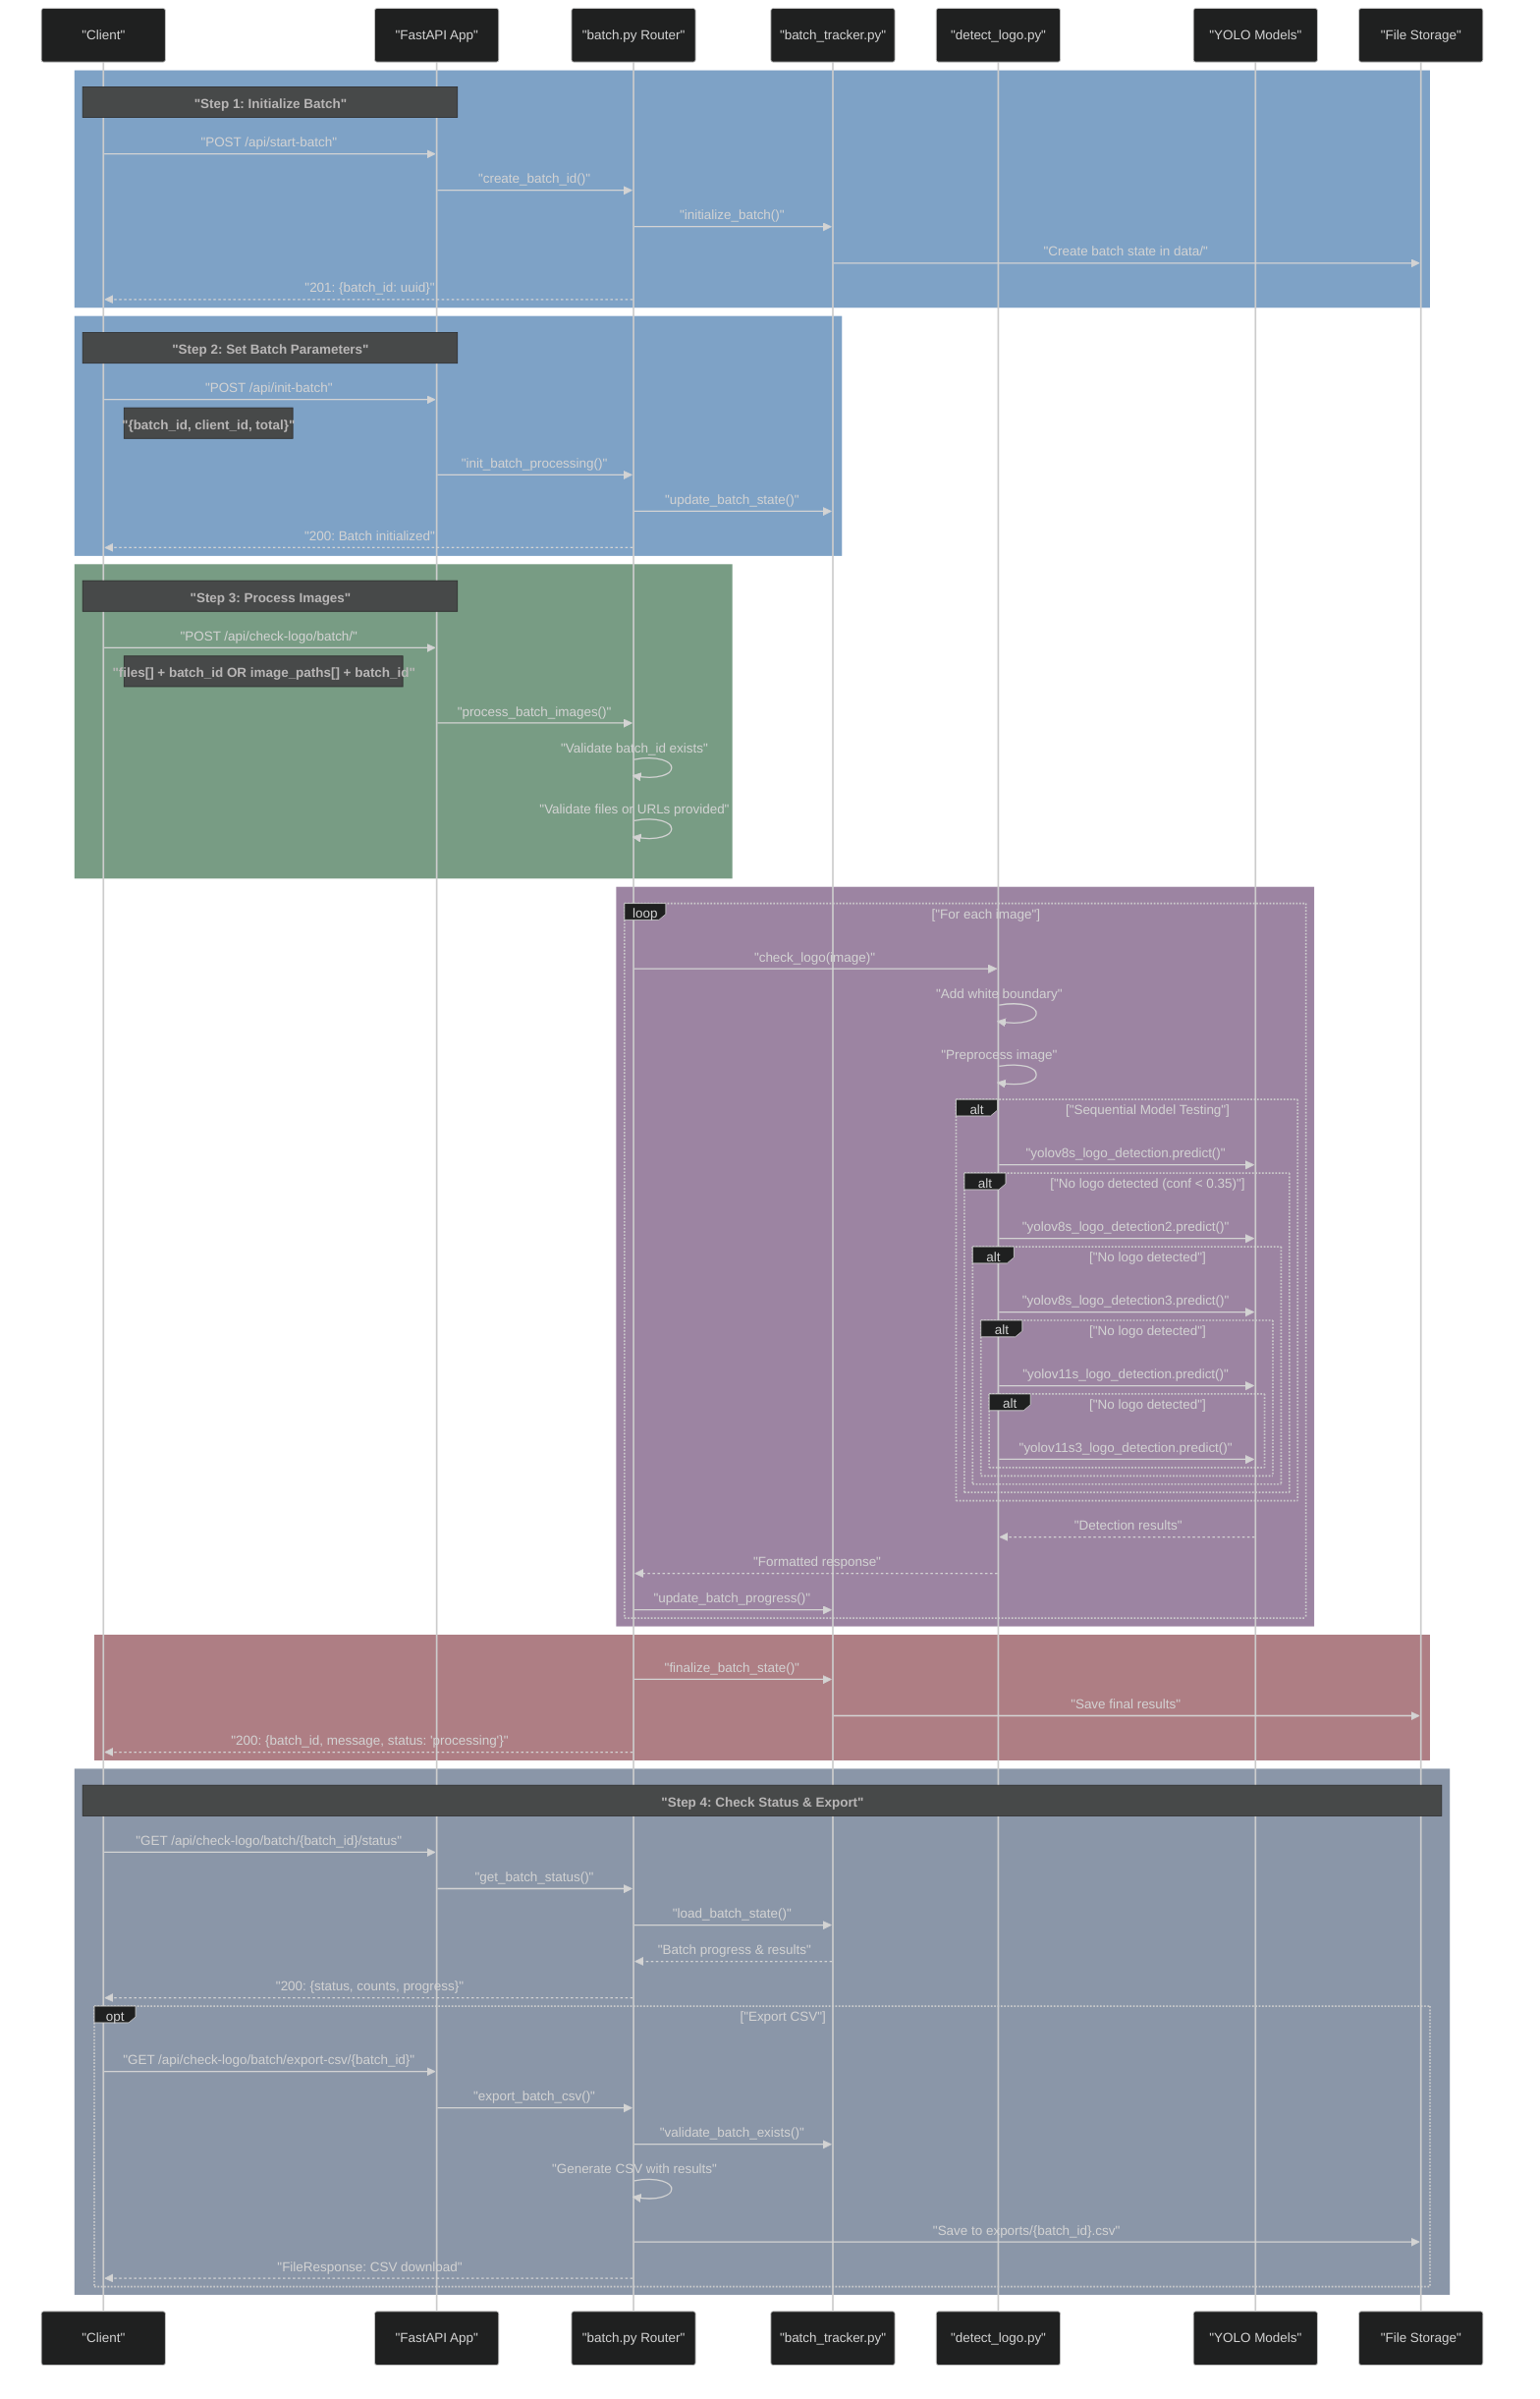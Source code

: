 %%{init: {'theme': 'dark', 'themeVariables': { 'fontFamily': 'arial', 'fontSize': '18px', 'fontWeight': 'bold', 'messageFontWeight': 'bold', 'noteFontWeight': 'bold'}}}%%
sequenceDiagram
    participant C as "Client"
    participant A as "FastAPI App"
    participant B as "batch.py Router"
    participant T as "batch_tracker.py"
    participant D as "detect_logo.py"
    participant M as "YOLO Models"
    participant S as "File Storage"

    rect rgba(40, 100, 160, 0.6)
        Note over C,A: "Step 1: Initialize Batch"
        C->>A: "POST /api/start-batch"
        A->>B: "create_batch_id()"
        B->>T: "initialize_batch()"
        T->>S: "Create batch state in data/"
        B-->>C: "201: {batch_id: uuid}"
    end

    rect rgba(40, 100, 160, 0.6)
        Note over C,A: "Step 2: Set Batch Parameters"
        C->>A: "POST /api/init-batch"
        Note right of C: "{batch_id, client_id, total}"
        A->>B: "init_batch_processing()"
        B->>T: "update_batch_state()"
        B-->>C: "200: Batch initialized"
    end
    
    rect rgba(30, 90, 50, 0.6)
        Note over C,A: "Step 3: Process Images"
        C->>A: "POST /api/check-logo/batch/"
        Note right of C: "files[] + batch_id OR image_paths[] + batch_id"
        A->>B: "process_batch_images()"
        B->>B: "Validate batch_id exists"
        B->>B: "Validate files or URLs provided"
    end
    
    rect rgba(90, 50, 100, 0.6)
        loop "For each image"
            B->>D: "check_logo(image)"
            D->>D: "Add white boundary"
            D->>D: "Preprocess image"
            
            alt "Sequential Model Testing"
                D->>M: "yolov8s_logo_detection.predict()"
                alt "No logo detected (conf < 0.35)"
                    D->>M: "yolov8s_logo_detection2.predict()"
                    alt "No logo detected"
                        D->>M: "yolov8s_logo_detection3.predict()"
                        alt "No logo detected"
                            D->>M: "yolov11s_logo_detection.predict()"
                            alt "No logo detected"
                                D->>M: "yolov11s3_logo_detection.predict()"
                            end
                        end
                    end
                end
            end
            
            M-->>D: "Detection results"
            D-->>B: "Formatted response"
            B->>T: "update_batch_progress()"
        end
    end
    
    rect rgba(120, 40, 50, 0.6)
        B->>T: "finalize_batch_state()"
        T->>S: "Save final results"
        B-->>C: "200: {batch_id, message, status: 'processing'}"
    end

    rect rgba(60, 80, 110, 0.6)
        Note over C,S: "Step 4: Check Status & Export"
        C->>A: "GET /api/check-logo/batch/{batch_id}/status"
        A->>B: "get_batch_status()"
        B->>T: "load_batch_state()"
        T-->>B: "Batch progress & results"
        B-->>C: "200: {status, counts, progress}"
        
        opt "Export CSV"
            C->>A: "GET /api/check-logo/batch/export-csv/{batch_id}"
            A->>B: "export_batch_csv()"
            B->>T: "validate_batch_exists()"
            B->>B: "Generate CSV with results"
            B->>S: "Save to exports/{batch_id}.csv"
            B-->>C: "FileResponse: CSV download"
        end
    end